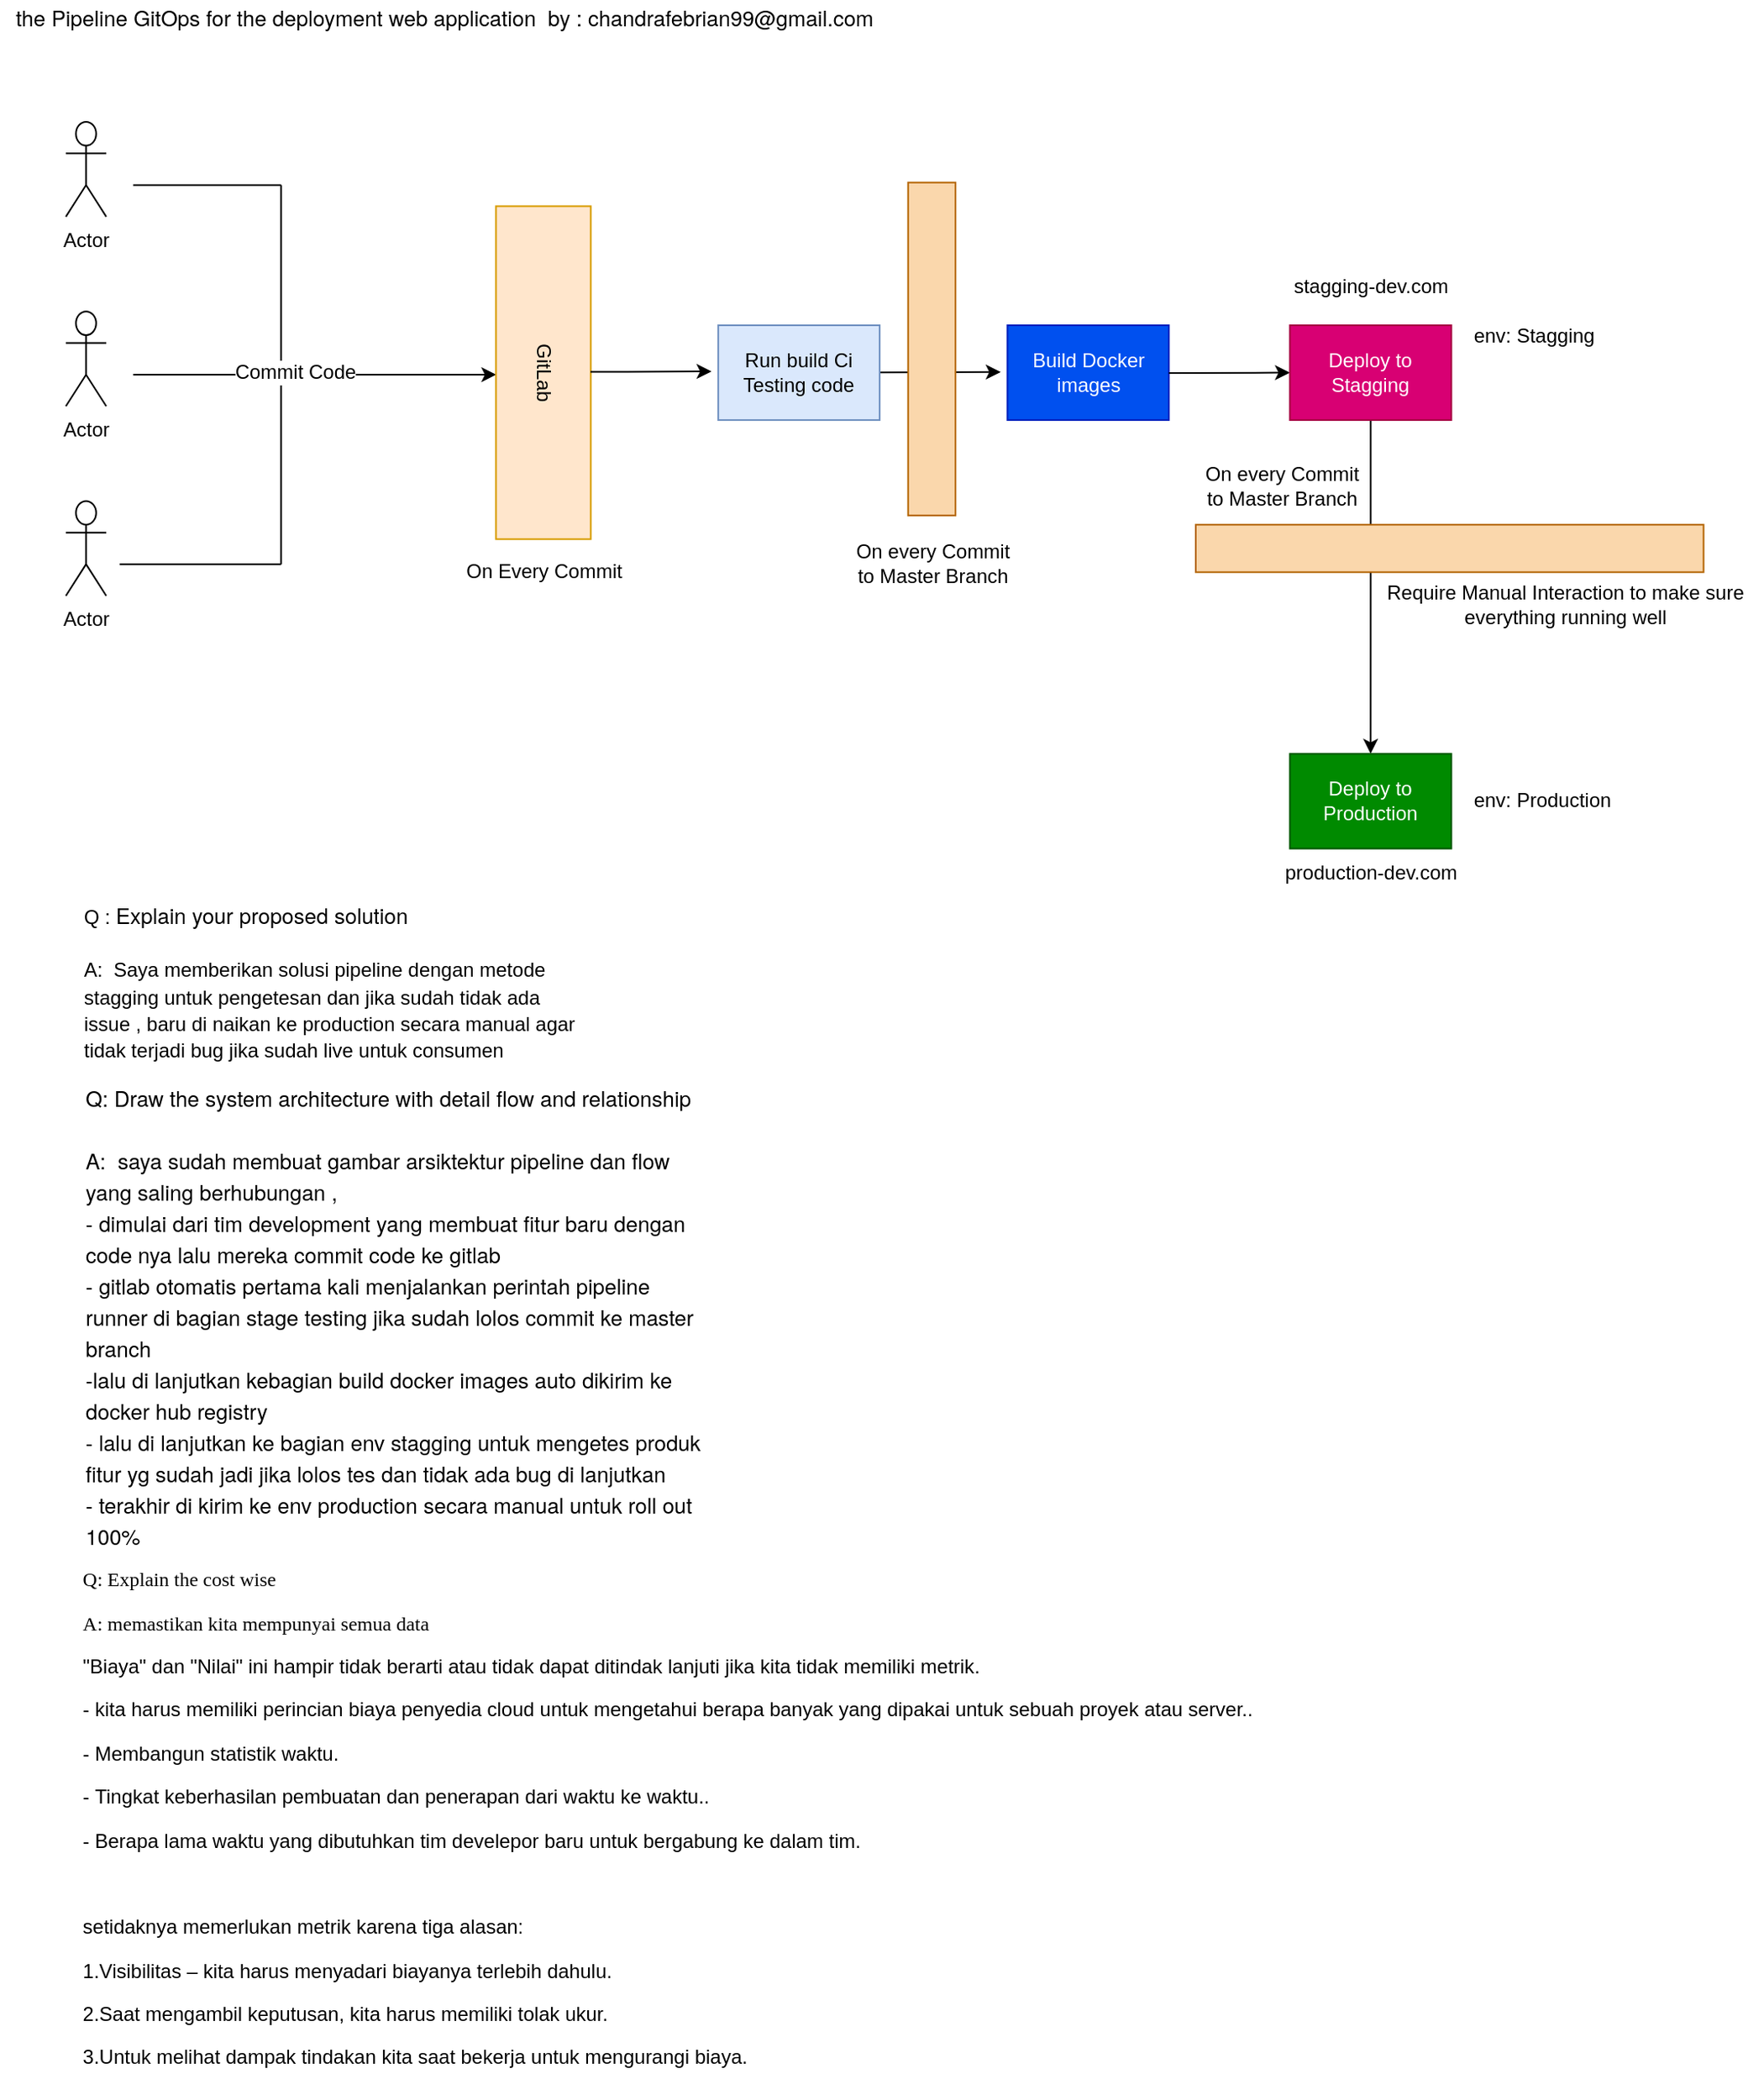 <mxfile version="20.4.0" type="github">
  <diagram id="zloy9zrLZ1wWkiFGT145" name="Page-1">
    <mxGraphModel dx="1051" dy="717" grid="1" gridSize="10" guides="1" tooltips="1" connect="1" arrows="1" fold="1" page="1" pageScale="1" pageWidth="1169" pageHeight="1654" math="0" shadow="0">
      <root>
        <mxCell id="0" />
        <mxCell id="1" parent="0" />
        <mxCell id="tNd2uU0bsCmuSxHjag_w-1" value="" style="group;movable=1;resizable=1;rotatable=1;deletable=1;editable=1;connectable=1;labelBackgroundColor=default;" parent="1" vertex="1" connectable="0">
          <mxGeometry x="70" y="110" width="1004.51" height="471.224" as="geometry" />
        </mxCell>
        <mxCell id="tNd2uU0bsCmuSxHjag_w-3" value="Actor" style="shape=umlActor;verticalLabelPosition=bottom;verticalAlign=top;html=1;outlineConnect=0;" parent="tNd2uU0bsCmuSxHjag_w-1" vertex="1">
          <mxGeometry width="24.5" height="57.551" as="geometry" />
        </mxCell>
        <mxCell id="tNd2uU0bsCmuSxHjag_w-4" value="Actor" style="shape=umlActor;verticalLabelPosition=bottom;verticalAlign=top;html=1;outlineConnect=0;" parent="tNd2uU0bsCmuSxHjag_w-1" vertex="1">
          <mxGeometry y="115.102" width="24.5" height="57.551" as="geometry" />
        </mxCell>
        <mxCell id="tNd2uU0bsCmuSxHjag_w-5" value="Actor" style="shape=umlActor;verticalLabelPosition=bottom;verticalAlign=top;html=1;outlineConnect=0;" parent="tNd2uU0bsCmuSxHjag_w-1" vertex="1">
          <mxGeometry y="230.204" width="24.5" height="57.551" as="geometry" />
        </mxCell>
        <mxCell id="tNd2uU0bsCmuSxHjag_w-6" value="" style="endArrow=none;html=1;rounded=0;" parent="tNd2uU0bsCmuSxHjag_w-1" edge="1">
          <mxGeometry width="50" height="50" relative="1" as="geometry">
            <mxPoint x="40.834" y="38.367" as="sourcePoint" />
            <mxPoint x="130.668" y="38.367" as="targetPoint" />
          </mxGeometry>
        </mxCell>
        <mxCell id="tNd2uU0bsCmuSxHjag_w-7" value="" style="endArrow=none;html=1;rounded=0;" parent="tNd2uU0bsCmuSxHjag_w-1" edge="1">
          <mxGeometry width="50" height="50" relative="1" as="geometry">
            <mxPoint x="40.834" y="153.469" as="sourcePoint" />
            <mxPoint x="130.668" y="153.469" as="targetPoint" />
          </mxGeometry>
        </mxCell>
        <mxCell id="tNd2uU0bsCmuSxHjag_w-8" value="" style="endArrow=none;html=1;rounded=0;" parent="tNd2uU0bsCmuSxHjag_w-1" edge="1">
          <mxGeometry width="50" height="50" relative="1" as="geometry">
            <mxPoint x="32.667" y="268.571" as="sourcePoint" />
            <mxPoint x="130.668" y="268.571" as="targetPoint" />
          </mxGeometry>
        </mxCell>
        <mxCell id="tNd2uU0bsCmuSxHjag_w-9" value="" style="endArrow=none;html=1;rounded=0;" parent="tNd2uU0bsCmuSxHjag_w-1" edge="1">
          <mxGeometry width="50" height="50" relative="1" as="geometry">
            <mxPoint x="130.668" y="38.367" as="sourcePoint" />
            <mxPoint x="130.668" y="268.571" as="targetPoint" />
          </mxGeometry>
        </mxCell>
        <mxCell id="tNd2uU0bsCmuSxHjag_w-10" value="" style="endArrow=classic;html=1;rounded=0;" parent="tNd2uU0bsCmuSxHjag_w-1" edge="1">
          <mxGeometry width="50" height="50" relative="1" as="geometry">
            <mxPoint x="130.668" y="153.469" as="sourcePoint" />
            <mxPoint x="261.336" y="153.469" as="targetPoint" />
          </mxGeometry>
        </mxCell>
        <mxCell id="tNd2uU0bsCmuSxHjag_w-11" value="Commit Code" style="text;html=1;align=center;verticalAlign=middle;resizable=0;points=[];autosize=1;strokeColor=none;fillColor=none;labelBackgroundColor=default;" parent="tNd2uU0bsCmuSxHjag_w-1" vertex="1">
          <mxGeometry x="88.851" y="137.272" width="100" height="30" as="geometry" />
        </mxCell>
        <mxCell id="tNd2uU0bsCmuSxHjag_w-12" value="GitLab" style="rounded=0;whiteSpace=wrap;html=1;rotation=90;fillColor=#ffe6cc;strokeColor=#d79b00;" parent="tNd2uU0bsCmuSxHjag_w-1" vertex="1">
          <mxGeometry x="188.856" y="123.495" width="202.127" height="57.551" as="geometry" />
        </mxCell>
        <mxCell id="tNd2uU0bsCmuSxHjag_w-13" value="" style="endArrow=classic;html=1;rounded=0;" parent="tNd2uU0bsCmuSxHjag_w-1" edge="1">
          <mxGeometry width="50" height="50" relative="1" as="geometry">
            <mxPoint x="318.503" y="151.791" as="sourcePoint" />
            <mxPoint x="392.004" y="151.551" as="targetPoint" />
            <Array as="points">
              <mxPoint x="383.837" y="151.551" />
            </Array>
          </mxGeometry>
        </mxCell>
        <mxCell id="tNd2uU0bsCmuSxHjag_w-15" value="" style="endArrow=classic;html=1;rounded=0;" parent="tNd2uU0bsCmuSxHjag_w-1" edge="1">
          <mxGeometry width="50" height="50" relative="1" as="geometry">
            <mxPoint x="494.088" y="152.107" as="sourcePoint" />
            <mxPoint x="567.589" y="151.868" as="targetPoint" />
            <Array as="points">
              <mxPoint x="559.422" y="151.868" />
            </Array>
          </mxGeometry>
        </mxCell>
        <mxCell id="tNd2uU0bsCmuSxHjag_w-14" value="Run build Ci&lt;br&gt;Testing code" style="rounded=0;whiteSpace=wrap;html=1;fillColor=#dae8fc;strokeColor=#6c8ebf;" parent="tNd2uU0bsCmuSxHjag_w-1" vertex="1">
          <mxGeometry x="396.087" y="123.495" width="98.001" height="57.551" as="geometry" />
        </mxCell>
        <mxCell id="tNd2uU0bsCmuSxHjag_w-16" value="On Every Commit" style="text;html=1;align=center;verticalAlign=middle;resizable=0;points=[];autosize=1;strokeColor=none;fillColor=none;labelBackgroundColor=default;" parent="tNd2uU0bsCmuSxHjag_w-1" vertex="1">
          <mxGeometry x="229.916" y="257.757" width="120" height="30" as="geometry" />
        </mxCell>
        <mxCell id="tNd2uU0bsCmuSxHjag_w-17" value="On every Commit&lt;br&gt;to Master Branch" style="text;html=1;align=center;verticalAlign=middle;resizable=0;points=[];autosize=1;strokeColor=none;fillColor=none;" parent="tNd2uU0bsCmuSxHjag_w-1" vertex="1">
          <mxGeometry x="465.735" y="247.76" width="120" height="40" as="geometry" />
        </mxCell>
        <mxCell id="tNd2uU0bsCmuSxHjag_w-18" value="Build Docker images" style="rounded=0;whiteSpace=wrap;html=1;fillColor=#0050ef;fontColor=#ffffff;strokeColor=#001DBC;" parent="tNd2uU0bsCmuSxHjag_w-1" vertex="1">
          <mxGeometry x="571.672" y="123.495" width="98.001" height="57.551" as="geometry" />
        </mxCell>
        <mxCell id="tNd2uU0bsCmuSxHjag_w-19" value="" style="endArrow=classic;html=1;rounded=0;" parent="tNd2uU0bsCmuSxHjag_w-1" edge="1">
          <mxGeometry width="50" height="50" relative="1" as="geometry">
            <mxPoint x="669.673" y="152.51" as="sourcePoint" />
            <mxPoint x="743.174" y="152.27" as="targetPoint" />
            <Array as="points">
              <mxPoint x="735.007" y="152.27" />
            </Array>
          </mxGeometry>
        </mxCell>
        <mxCell id="tNd2uU0bsCmuSxHjag_w-20" style="edgeStyle=orthogonalEdgeStyle;rounded=0;orthogonalLoop=1;jettySize=auto;html=1;" parent="tNd2uU0bsCmuSxHjag_w-1" source="tNd2uU0bsCmuSxHjag_w-21" edge="1">
          <mxGeometry relative="1" as="geometry">
            <mxPoint x="792.175" y="383.673" as="targetPoint" />
          </mxGeometry>
        </mxCell>
        <mxCell id="tNd2uU0bsCmuSxHjag_w-21" value="Deploy to Stagging" style="rounded=0;whiteSpace=wrap;html=1;fillColor=#d80073;fontColor=#ffffff;strokeColor=#A50040;" parent="tNd2uU0bsCmuSxHjag_w-1" vertex="1">
          <mxGeometry x="743.174" y="123.495" width="98.001" height="57.551" as="geometry" />
        </mxCell>
        <mxCell id="tNd2uU0bsCmuSxHjag_w-22" value="env: Stagging" style="text;html=1;align=center;verticalAlign=middle;resizable=0;points=[];autosize=1;strokeColor=none;fillColor=none;" parent="tNd2uU0bsCmuSxHjag_w-1" vertex="1">
          <mxGeometry x="841.175" y="115.102" width="100" height="30" as="geometry" />
        </mxCell>
        <mxCell id="tNd2uU0bsCmuSxHjag_w-23" value="" style="rounded=0;whiteSpace=wrap;html=1;rotation=-180;fillColor=#fad7ac;strokeColor=#b46504;" parent="tNd2uU0bsCmuSxHjag_w-1" vertex="1">
          <mxGeometry x="686.007" y="244.592" width="308.295" height="28.776" as="geometry" />
        </mxCell>
        <mxCell id="tNd2uU0bsCmuSxHjag_w-24" value="Deploy to Production" style="rounded=0;whiteSpace=wrap;html=1;fillColor=#008a00;fontColor=#ffffff;strokeColor=#005700;" parent="tNd2uU0bsCmuSxHjag_w-1" vertex="1">
          <mxGeometry x="743.174" y="383.673" width="98.001" height="57.551" as="geometry" />
        </mxCell>
        <mxCell id="tNd2uU0bsCmuSxHjag_w-25" value="env: Production" style="text;html=1;align=center;verticalAlign=middle;resizable=0;points=[];autosize=1;strokeColor=none;fillColor=none;" parent="tNd2uU0bsCmuSxHjag_w-1" vertex="1">
          <mxGeometry x="841.178" y="397.453" width="110" height="30" as="geometry" />
        </mxCell>
        <mxCell id="tNd2uU0bsCmuSxHjag_w-26" value="Require Manual Interaction to make sure&lt;br&gt;everything running well" style="text;html=1;align=center;verticalAlign=middle;resizable=1;points=[];autosize=1;strokeColor=none;fillColor=none;movable=1;rotatable=1;deletable=1;editable=1;connectable=1;" parent="tNd2uU0bsCmuSxHjag_w-1" vertex="1">
          <mxGeometry x="789.998" y="273.367" width="240" height="40" as="geometry" />
        </mxCell>
        <mxCell id="tNd2uU0bsCmuSxHjag_w-27" value="On every Commit&lt;br&gt;to Master Branch" style="text;html=1;align=center;verticalAlign=middle;resizable=0;points=[];autosize=1;strokeColor=none;fillColor=none;" parent="tNd2uU0bsCmuSxHjag_w-1" vertex="1">
          <mxGeometry x="677.84" y="201.429" width="120" height="40" as="geometry" />
        </mxCell>
        <mxCell id="tNd2uU0bsCmuSxHjag_w-28" value="stagging-dev.com" style="text;html=1;align=center;verticalAlign=middle;resizable=0;points=[];autosize=1;strokeColor=none;fillColor=none;" parent="tNd2uU0bsCmuSxHjag_w-1" vertex="1">
          <mxGeometry x="732.177" y="85.099" width="120" height="30" as="geometry" />
        </mxCell>
        <mxCell id="tNd2uU0bsCmuSxHjag_w-29" value="production-dev.com" style="text;html=1;align=center;verticalAlign=middle;resizable=0;points=[];autosize=1;strokeColor=none;fillColor=none;" parent="tNd2uU0bsCmuSxHjag_w-1" vertex="1">
          <mxGeometry x="727.174" y="441.224" width="130" height="30" as="geometry" />
        </mxCell>
        <mxCell id="tNd2uU0bsCmuSxHjag_w-2" value="" style="rounded=0;whiteSpace=wrap;html=1;rotation=90;fillColor=#fad7ac;strokeColor=#b46504;" parent="tNd2uU0bsCmuSxHjag_w-1" vertex="1">
          <mxGeometry x="424.671" y="123.495" width="202.127" height="28.776" as="geometry" />
        </mxCell>
        <mxCell id="tNd2uU0bsCmuSxHjag_w-30" value="&lt;p style=&quot;margin: 0px; font-stretch: normal; font-size: 13px; line-height: normal; font-family: &amp;quot;Helvetica Neue&amp;quot;;&quot;&gt;the Pipeline GitOps for the deployment web application &amp;nbsp;by : chandrafebrian99@gmail.com&lt;/p&gt;&lt;p style=&quot;margin: 0px; font-stretch: normal; font-size: 13px; line-height: normal; font-family: &amp;quot;Helvetica Neue&amp;quot;;&quot;&gt;&lt;br&gt;&lt;/p&gt;" style="text;html=1;strokeColor=none;fillColor=none;align=center;verticalAlign=middle;whiteSpace=wrap;rounded=0;" parent="1" vertex="1">
          <mxGeometry x="30" y="40" width="540" height="30" as="geometry" />
        </mxCell>
        <mxCell id="oYzulSO1W2avh9bHJtCn-2" value="&lt;div style=&quot;text-align: left;&quot;&gt;&lt;br&gt;&lt;/div&gt;&lt;div style=&quot;text-align: left;&quot;&gt;Q :&amp;nbsp;&lt;span style=&quot;font-family: &amp;quot;Helvetica Neue&amp;quot;; font-size: 13px;&quot;&gt;Explain your proposed solution&lt;/span&gt;&lt;/div&gt;&lt;span style=&quot;font-family: &amp;quot;Helvetica Neue&amp;quot;; font-size: 13px;&quot;&gt;&lt;div style=&quot;text-align: left;&quot;&gt;&lt;span style=&quot;font-family: Helvetica; font-size: 12px;&quot;&gt;&lt;br&gt;&lt;/span&gt;&lt;/div&gt;&lt;div style=&quot;text-align: left;&quot;&gt;&lt;span style=&quot;font-family: Helvetica; font-size: 12px;&quot;&gt;A: &amp;nbsp;Saya memberikan solusi pipeline dengan metode stagging untuk pengetesan dan jika sudah tidak ada issue , baru di naikan ke production secara manual agar tidak terjadi bug jika sudah live untuk consumen&lt;/span&gt;&lt;/div&gt;&lt;/span&gt;" style="text;html=1;strokeColor=none;fillColor=none;align=center;verticalAlign=middle;whiteSpace=wrap;rounded=0;labelBackgroundColor=default;" vertex="1" parent="1">
          <mxGeometry x="80" y="610" width="310" height="30" as="geometry" />
        </mxCell>
        <mxCell id="oYzulSO1W2avh9bHJtCn-4" value="&lt;p style=&quot;margin: 0px; font-stretch: normal; font-size: 13px; line-height: normal; font-family: &amp;quot;Helvetica Neue&amp;quot;;&quot;&gt;Q: Draw the system architecture with detail flow and relationship&lt;/p&gt;&lt;p style=&quot;margin: 0px; font-stretch: normal; font-size: 13px; line-height: normal; font-family: &amp;quot;Helvetica Neue&amp;quot;;&quot;&gt;&lt;br&gt;&lt;/p&gt;&lt;p style=&quot;margin: 0px; font-stretch: normal; font-size: 13px; line-height: normal; font-family: &amp;quot;Helvetica Neue&amp;quot;;&quot;&gt;A: &amp;nbsp;saya sudah membuat gambar arsiktektur pipeline dan flow yang saling berhubungan ,&amp;nbsp;&lt;/p&gt;&lt;p style=&quot;margin: 0px; font-stretch: normal; font-size: 13px; line-height: normal; font-family: &amp;quot;Helvetica Neue&amp;quot;;&quot;&gt;- dimulai dari tim development yang membuat fitur baru dengan code nya lalu mereka commit code ke gitlab&lt;/p&gt;&lt;p style=&quot;margin: 0px; font-stretch: normal; font-size: 13px; line-height: normal; font-family: &amp;quot;Helvetica Neue&amp;quot;;&quot;&gt;- gitlab otomatis pertama kali menjalankan perintah pipeline runner di bagian stage testing jika sudah lolos commit ke master branch&lt;/p&gt;&lt;p style=&quot;margin: 0px; font-stretch: normal; font-size: 13px; line-height: normal; font-family: &amp;quot;Helvetica Neue&amp;quot;;&quot;&gt;-lalu di lanjutkan kebagian build docker images auto dikirim ke docker hub registry&amp;nbsp;&lt;/p&gt;&lt;p style=&quot;margin: 0px; font-stretch: normal; font-size: 13px; line-height: normal; font-family: &amp;quot;Helvetica Neue&amp;quot;;&quot;&gt;- lalu di lanjutkan ke bagian env stagging untuk mengetes produk fitur yg sudah jadi jika lolos tes dan tidak ada bug di lanjutkan&lt;/p&gt;&lt;p style=&quot;margin: 0px; font-stretch: normal; font-size: 13px; line-height: normal; font-family: &amp;quot;Helvetica Neue&amp;quot;;&quot;&gt;- terakhir di kirim ke env production secara manual untuk roll out 100%&lt;/p&gt;" style="text;html=1;strokeColor=none;fillColor=none;align=left;verticalAlign=middle;whiteSpace=wrap;rounded=0;labelBackgroundColor=default;" vertex="1" parent="1">
          <mxGeometry x="80" y="820" width="380" height="30" as="geometry" />
        </mxCell>
        <mxCell id="oYzulSO1W2avh9bHJtCn-9" value="&lt;div style=&quot;text-align: start;&quot; title=&quot;Page 2&quot; class=&quot;page&quot;&gt;&lt;div style=&quot;background-color: rgb(255, 255, 255);&quot; class=&quot;section&quot;&gt;&lt;div class=&quot;layoutArea&quot;&gt;&lt;div class=&quot;column&quot;&gt;&lt;ol style=&quot;list-style-type: none;&quot; start=&quot;0&quot;&gt;&lt;li&gt;&lt;p&gt;&lt;span style=&quot;font-family: Verdana;&quot;&gt;&lt;font style=&quot;font-size: 12px;&quot;&gt;Q: Explain the cost wise&lt;/font&gt;&lt;/span&gt;&lt;/p&gt;&lt;p&gt;&lt;font face=&quot;Verdana&quot;&gt;A: memastikan kita mempunyai semua data&lt;/font&gt;&lt;/p&gt;&lt;p&gt;&lt;span style=&quot;font-family: inherit;&quot;&gt;&quot;Biaya&quot; dan &quot;Nilai&quot; ini hampir tidak berarti atau tidak dapat ditindak lanjuti jika kita tidak memiliki metrik&lt;/span&gt;&lt;span style=&quot;font-family: inherit;&quot;&gt;.&lt;/span&gt;&lt;/p&gt;&lt;p&gt;- kita&lt;span style=&quot;font-family: inherit;&quot;&gt;&amp;nbsp;harus memiliki perincian biaya penyedia cloud untuk mengetahui berapa banyak yang dipakai untuk sebuah proyek atau server.&lt;/span&gt;.&lt;/p&gt;&lt;p&gt;-&amp;nbsp;&lt;span style=&quot;font-family: inherit;&quot;&gt;Membangun statistik waktu.&lt;/span&gt;&lt;/p&gt;&lt;p&gt;-&amp;nbsp;&lt;span style=&quot;font-family: inherit;&quot;&gt;Tingkat keberhasilan pembuatan dan penerapan dari waktu ke waktu.&lt;/span&gt;.&lt;/p&gt;&lt;p&gt;-&amp;nbsp;&lt;span style=&quot;font-family: inherit;&quot;&gt;Berapa lama waktu yang dibutuhkan tim develepor baru untuk bergabung ke dalam tim.&lt;/span&gt;&lt;/p&gt;&lt;p&gt;&lt;span style=&quot;font-family: inherit;&quot;&gt;&lt;br&gt;&lt;/span&gt;&lt;/p&gt;&lt;p&gt;&lt;span style=&quot;font-family: inherit;&quot;&gt;setidaknya memerlukan metrik karena tiga alasan:&lt;/span&gt;&lt;/p&gt;&lt;p&gt;&lt;span style=&quot;font-family: inherit;&quot;&gt;1.Visibilitas – kita harus menyadari biayanya terlebih dahulu.&lt;/span&gt;&lt;/p&gt;&lt;p&gt;&lt;span style=&quot;font-family: inherit;&quot;&gt;2.Saat mengambil keputusan, kita harus memiliki tolak ukur.&lt;/span&gt;&lt;/p&gt;&lt;p&gt;&lt;span style=&quot;font-family: inherit;&quot;&gt;3.Untuk melihat dampak tindakan kita saat bekerja untuk mengurangi biaya.&lt;/span&gt;&lt;/p&gt;&lt;/li&gt;&lt;/ol&gt;&lt;/div&gt;&lt;/div&gt;&lt;/div&gt;&lt;/div&gt;" style="text;html=1;align=center;verticalAlign=middle;resizable=0;points=[];autosize=1;strokeColor=none;fillColor=none;" vertex="1" parent="1">
          <mxGeometry x="30" y="970" width="770" height="340" as="geometry" />
        </mxCell>
      </root>
    </mxGraphModel>
  </diagram>
</mxfile>
